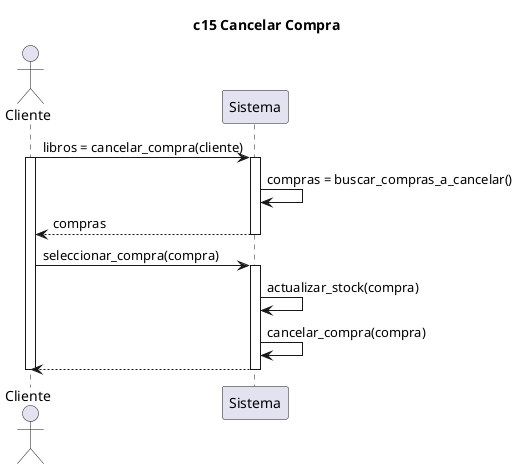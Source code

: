 @startuml


title c15 Cancelar Compra

actor Cliente as c
participant Sistema as s

c -> s : libros = cancelar_compra(cliente)
activate c
    activate s
    s -> s : compras = buscar_compras_a_cancelar()
    return compras
    deactivate s

    c -> s : seleccionar_compra(compra)
    activate s
        s -> s : actualizar_stock(compra)
        s -> s : cancelar_compra(compra)
        return
    deactivate s

deactivate c

@enduml